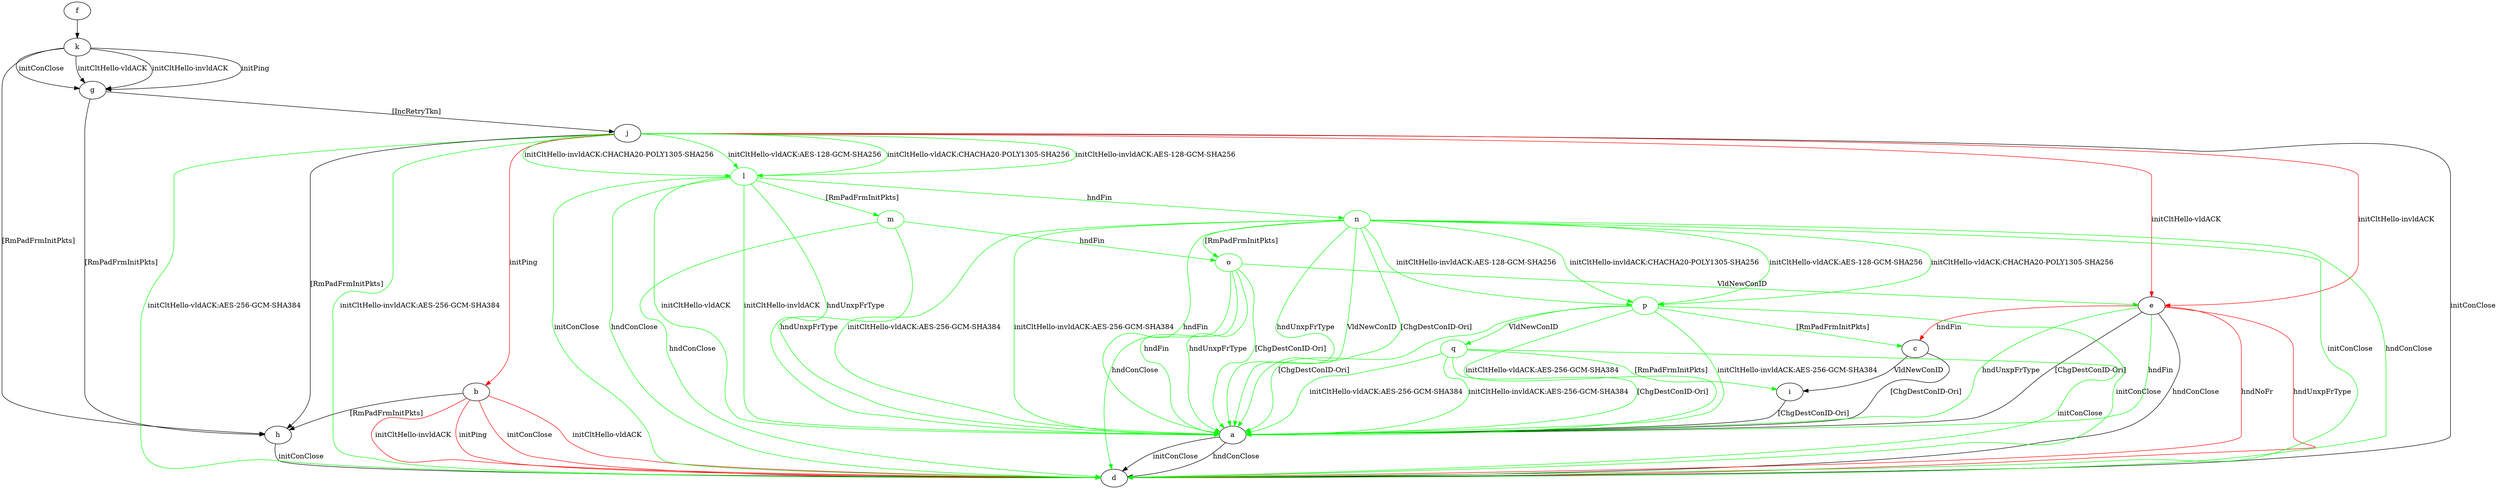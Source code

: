 digraph "" {
	a -> d	[key=0,
		label="initConClose "];
	a -> d	[key=1,
		label="hndConClose "];
	b -> d	[key=0,
		color=red,
		label="initPing "];
	b -> d	[key=1,
		color=red,
		label="initConClose "];
	b -> d	[key=2,
		color=red,
		label="initCltHello-vldACK "];
	b -> d	[key=3,
		color=red,
		label="initCltHello-invldACK "];
	b -> h	[key=0,
		label="[RmPadFrmInitPkts] "];
	c -> a	[key=0,
		label="[ChgDestConID-Ori] "];
	c -> i	[key=0,
		label="VldNewConID "];
	e -> a	[key=0,
		label="[ChgDestConID-Ori] "];
	e -> a	[key=1,
		color=green,
		label="hndFin "];
	e -> a	[key=2,
		color=green,
		label="hndUnxpFrType "];
	e -> c	[key=0,
		color=red,
		label="hndFin "];
	e -> d	[key=0,
		label="hndConClose "];
	e -> d	[key=1,
		color=red,
		label="hndNoFr "];
	e -> d	[key=2,
		color=red,
		label="hndUnxpFrType "];
	f -> k	[key=0];
	g -> h	[key=0,
		label="[RmPadFrmInitPkts] "];
	g -> j	[key=0,
		label="[IncRetryTkn] "];
	h -> d	[key=0,
		label="initConClose "];
	i -> a	[key=0,
		label="[ChgDestConID-Ori] "];
	j -> b	[key=0,
		color=red,
		label="initPing "];
	j -> d	[key=0,
		label="initConClose "];
	j -> d	[key=1,
		color=green,
		label="initCltHello-vldACK:AES-256-GCM-SHA384 "];
	j -> d	[key=2,
		color=green,
		label="initCltHello-invldACK:AES-256-GCM-SHA384 "];
	j -> e	[key=0,
		color=red,
		label="initCltHello-vldACK "];
	j -> e	[key=1,
		color=red,
		label="initCltHello-invldACK "];
	j -> h	[key=0,
		label="[RmPadFrmInitPkts] "];
	l	[color=green];
	j -> l	[key=0,
		color=green,
		label="initCltHello-vldACK:AES-128-GCM-SHA256 "];
	j -> l	[key=1,
		color=green,
		label="initCltHello-vldACK:CHACHA20-POLY1305-SHA256 "];
	j -> l	[key=2,
		color=green,
		label="initCltHello-invldACK:AES-128-GCM-SHA256 "];
	j -> l	[key=3,
		color=green,
		label="initCltHello-invldACK:CHACHA20-POLY1305-SHA256 "];
	k -> g	[key=0,
		label="initPing "];
	k -> g	[key=1,
		label="initConClose "];
	k -> g	[key=2,
		label="initCltHello-vldACK "];
	k -> g	[key=3,
		label="initCltHello-invldACK "];
	k -> h	[key=0,
		label="[RmPadFrmInitPkts] "];
	l -> a	[key=0,
		color=green,
		label="initCltHello-vldACK "];
	l -> a	[key=1,
		color=green,
		label="initCltHello-invldACK "];
	l -> a	[key=2,
		color=green,
		label="hndUnxpFrType "];
	l -> d	[key=0,
		color=green,
		label="initConClose "];
	l -> d	[key=1,
		color=green,
		label="hndConClose "];
	m	[color=green];
	l -> m	[key=0,
		color=green,
		label="[RmPadFrmInitPkts] "];
	n	[color=green];
	l -> n	[key=0,
		color=green,
		label="hndFin "];
	m -> a	[key=0,
		color=green,
		label="hndUnxpFrType "];
	m -> d	[key=0,
		color=green,
		label="hndConClose "];
	o	[color=green];
	m -> o	[key=0,
		color=green,
		label="hndFin "];
	n -> a	[key=0,
		color=green,
		label="initCltHello-vldACK:AES-256-GCM-SHA384 "];
	n -> a	[key=1,
		color=green,
		label="initCltHello-invldACK:AES-256-GCM-SHA384 "];
	n -> a	[key=2,
		color=green,
		label="hndFin "];
	n -> a	[key=3,
		color=green,
		label="hndUnxpFrType "];
	n -> a	[key=4,
		color=green,
		label="VldNewConID "];
	n -> a	[key=5,
		color=green,
		label="[ChgDestConID-Ori] "];
	n -> d	[key=0,
		color=green,
		label="initConClose "];
	n -> d	[key=1,
		color=green,
		label="hndConClose "];
	n -> o	[key=0,
		color=green,
		label="[RmPadFrmInitPkts] "];
	p	[color=green];
	n -> p	[key=0,
		color=green,
		label="initCltHello-vldACK:AES-128-GCM-SHA256 "];
	n -> p	[key=1,
		color=green,
		label="initCltHello-vldACK:CHACHA20-POLY1305-SHA256 "];
	n -> p	[key=2,
		color=green,
		label="initCltHello-invldACK:AES-128-GCM-SHA256 "];
	n -> p	[key=3,
		color=green,
		label="initCltHello-invldACK:CHACHA20-POLY1305-SHA256 "];
	o -> a	[key=0,
		color=green,
		label="hndFin "];
	o -> a	[key=1,
		color=green,
		label="hndUnxpFrType "];
	o -> a	[key=2,
		color=green,
		label="[ChgDestConID-Ori] "];
	o -> d	[key=0,
		color=green,
		label="hndConClose "];
	o -> e	[key=0,
		color=green,
		label="VldNewConID "];
	p -> a	[key=0,
		color=green,
		label="initCltHello-vldACK:AES-256-GCM-SHA384 "];
	p -> a	[key=1,
		color=green,
		label="initCltHello-invldACK:AES-256-GCM-SHA384 "];
	p -> a	[key=2,
		color=green,
		label="[ChgDestConID-Ori] "];
	p -> c	[key=0,
		color=green,
		label="[RmPadFrmInitPkts] "];
	p -> d	[key=0,
		color=green,
		label="initConClose "];
	q	[color=green];
	p -> q	[key=0,
		color=green,
		label="VldNewConID "];
	q -> a	[key=0,
		color=green,
		label="initCltHello-vldACK:AES-256-GCM-SHA384 "];
	q -> a	[key=1,
		color=green,
		label="initCltHello-invldACK:AES-256-GCM-SHA384 "];
	q -> a	[key=2,
		color=green,
		label="[ChgDestConID-Ori] "];
	q -> d	[key=0,
		color=green,
		label="initConClose "];
	q -> i	[key=0,
		color=green,
		label="[RmPadFrmInitPkts] "];
}
